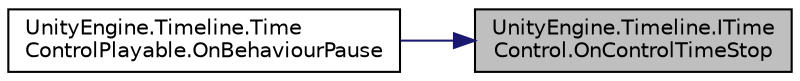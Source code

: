 digraph "UnityEngine.Timeline.ITimeControl.OnControlTimeStop"
{
 // LATEX_PDF_SIZE
  edge [fontname="Helvetica",fontsize="10",labelfontname="Helvetica",labelfontsize="10"];
  node [fontname="Helvetica",fontsize="10",shape=record];
  rankdir="RL";
  Node1 [label="UnityEngine.Timeline.ITime\lControl.OnControlTimeStop",height=0.2,width=0.4,color="black", fillcolor="grey75", style="filled", fontcolor="black",tooltip="Called when the associated Timeline clip becomes deactivated."];
  Node1 -> Node2 [dir="back",color="midnightblue",fontsize="10",style="solid",fontname="Helvetica"];
  Node2 [label="UnityEngine.Timeline.Time\lControlPlayable.OnBehaviourPause",height=0.2,width=0.4,color="black", fillcolor="white", style="filled",URL="$class_unity_engine_1_1_timeline_1_1_time_control_playable.html#a959c89cb0e849c6abf3ab237002a5380",tooltip="This function is called when the Playable play state is changed to PlayState.Paused."];
}

